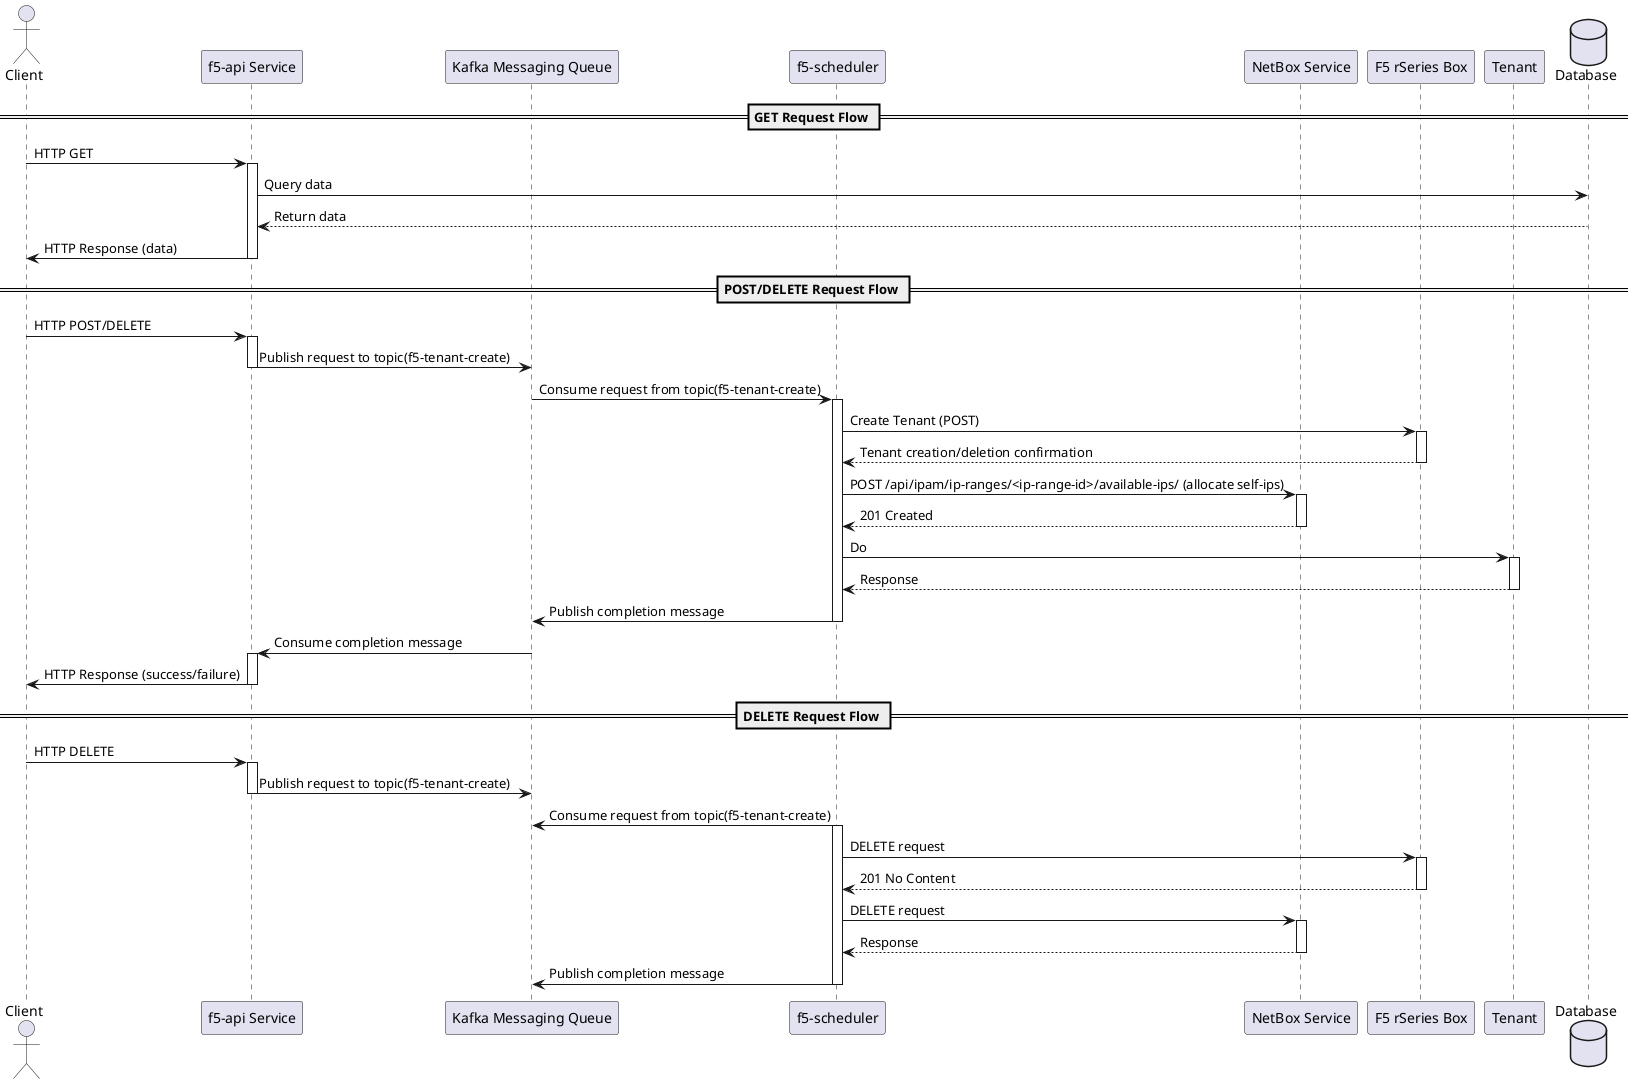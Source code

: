 @startuml
actor Client
participant "f5-api Service" as F5API
participant "Kafka Messaging Queue" as Kafka
participant "f5-scheduler" as F5Scheduler
participant "NetBox Service" as NetBox
participant "F5 rSeries Box" as RSeries
participant "Tenant" as Tenant
database "Database" as DB

== GET Request Flow ==
Client -> F5API: HTTP GET
activate F5API
F5API -> DB: Query data
DB --> F5API: Return data
F5API -> Client: HTTP Response (data)
deactivate F5API

== POST/DELETE Request Flow ==
Client -> F5API: HTTP POST/DELETE
activate F5API
F5API -> Kafka: Publish request to topic(f5-tenant-create)
deactivate F5API

Kafka -> F5Scheduler: Consume request from topic(f5-tenant-create)
activate F5Scheduler

F5Scheduler -> RSeries: Create Tenant (POST)
activate RSeries
RSeries --> F5Scheduler: Tenant creation/deletion confirmation
deactivate RSeries

F5Scheduler -> NetBox: POST /api/ipam/ip-ranges/<ip-range-id>/available-ips/ (allocate self-ips)
activate NetBox
NetBox --> F5Scheduler: 201 Created
deactivate NetBox
F5Scheduler -> Tenant: Do
activate Tenant
Tenant --> F5Scheduler: Response
deactivate Tenant

F5Scheduler -> Kafka: Publish completion message
deactivate F5Scheduler

Kafka -> F5API: Consume completion message
activate F5API
F5API -> Client: HTTP Response (success/failure)
deactivate F5API

== DELETE Request Flow ==
Client -> F5API: HTTP DELETE
activate F5API
F5API -> Kafka: Publish request to topic(f5-tenant-create)
deactivate F5API
Kafka <- F5Scheduler: Consume request from topic(f5-tenant-create)
activate F5Scheduler
F5Scheduler -> RSeries: DELETE request
activate RSeries
RSeries --> F5Scheduler: 201 No Content
deactivate RSeries
F5Scheduler -> NetBox: DELETE request
activate NetBox
NetBox --> F5Scheduler: Response
deactivate NetBox
F5Scheduler -> Kafka: Publish completion message
deactivate F5Scheduler


@enduml
